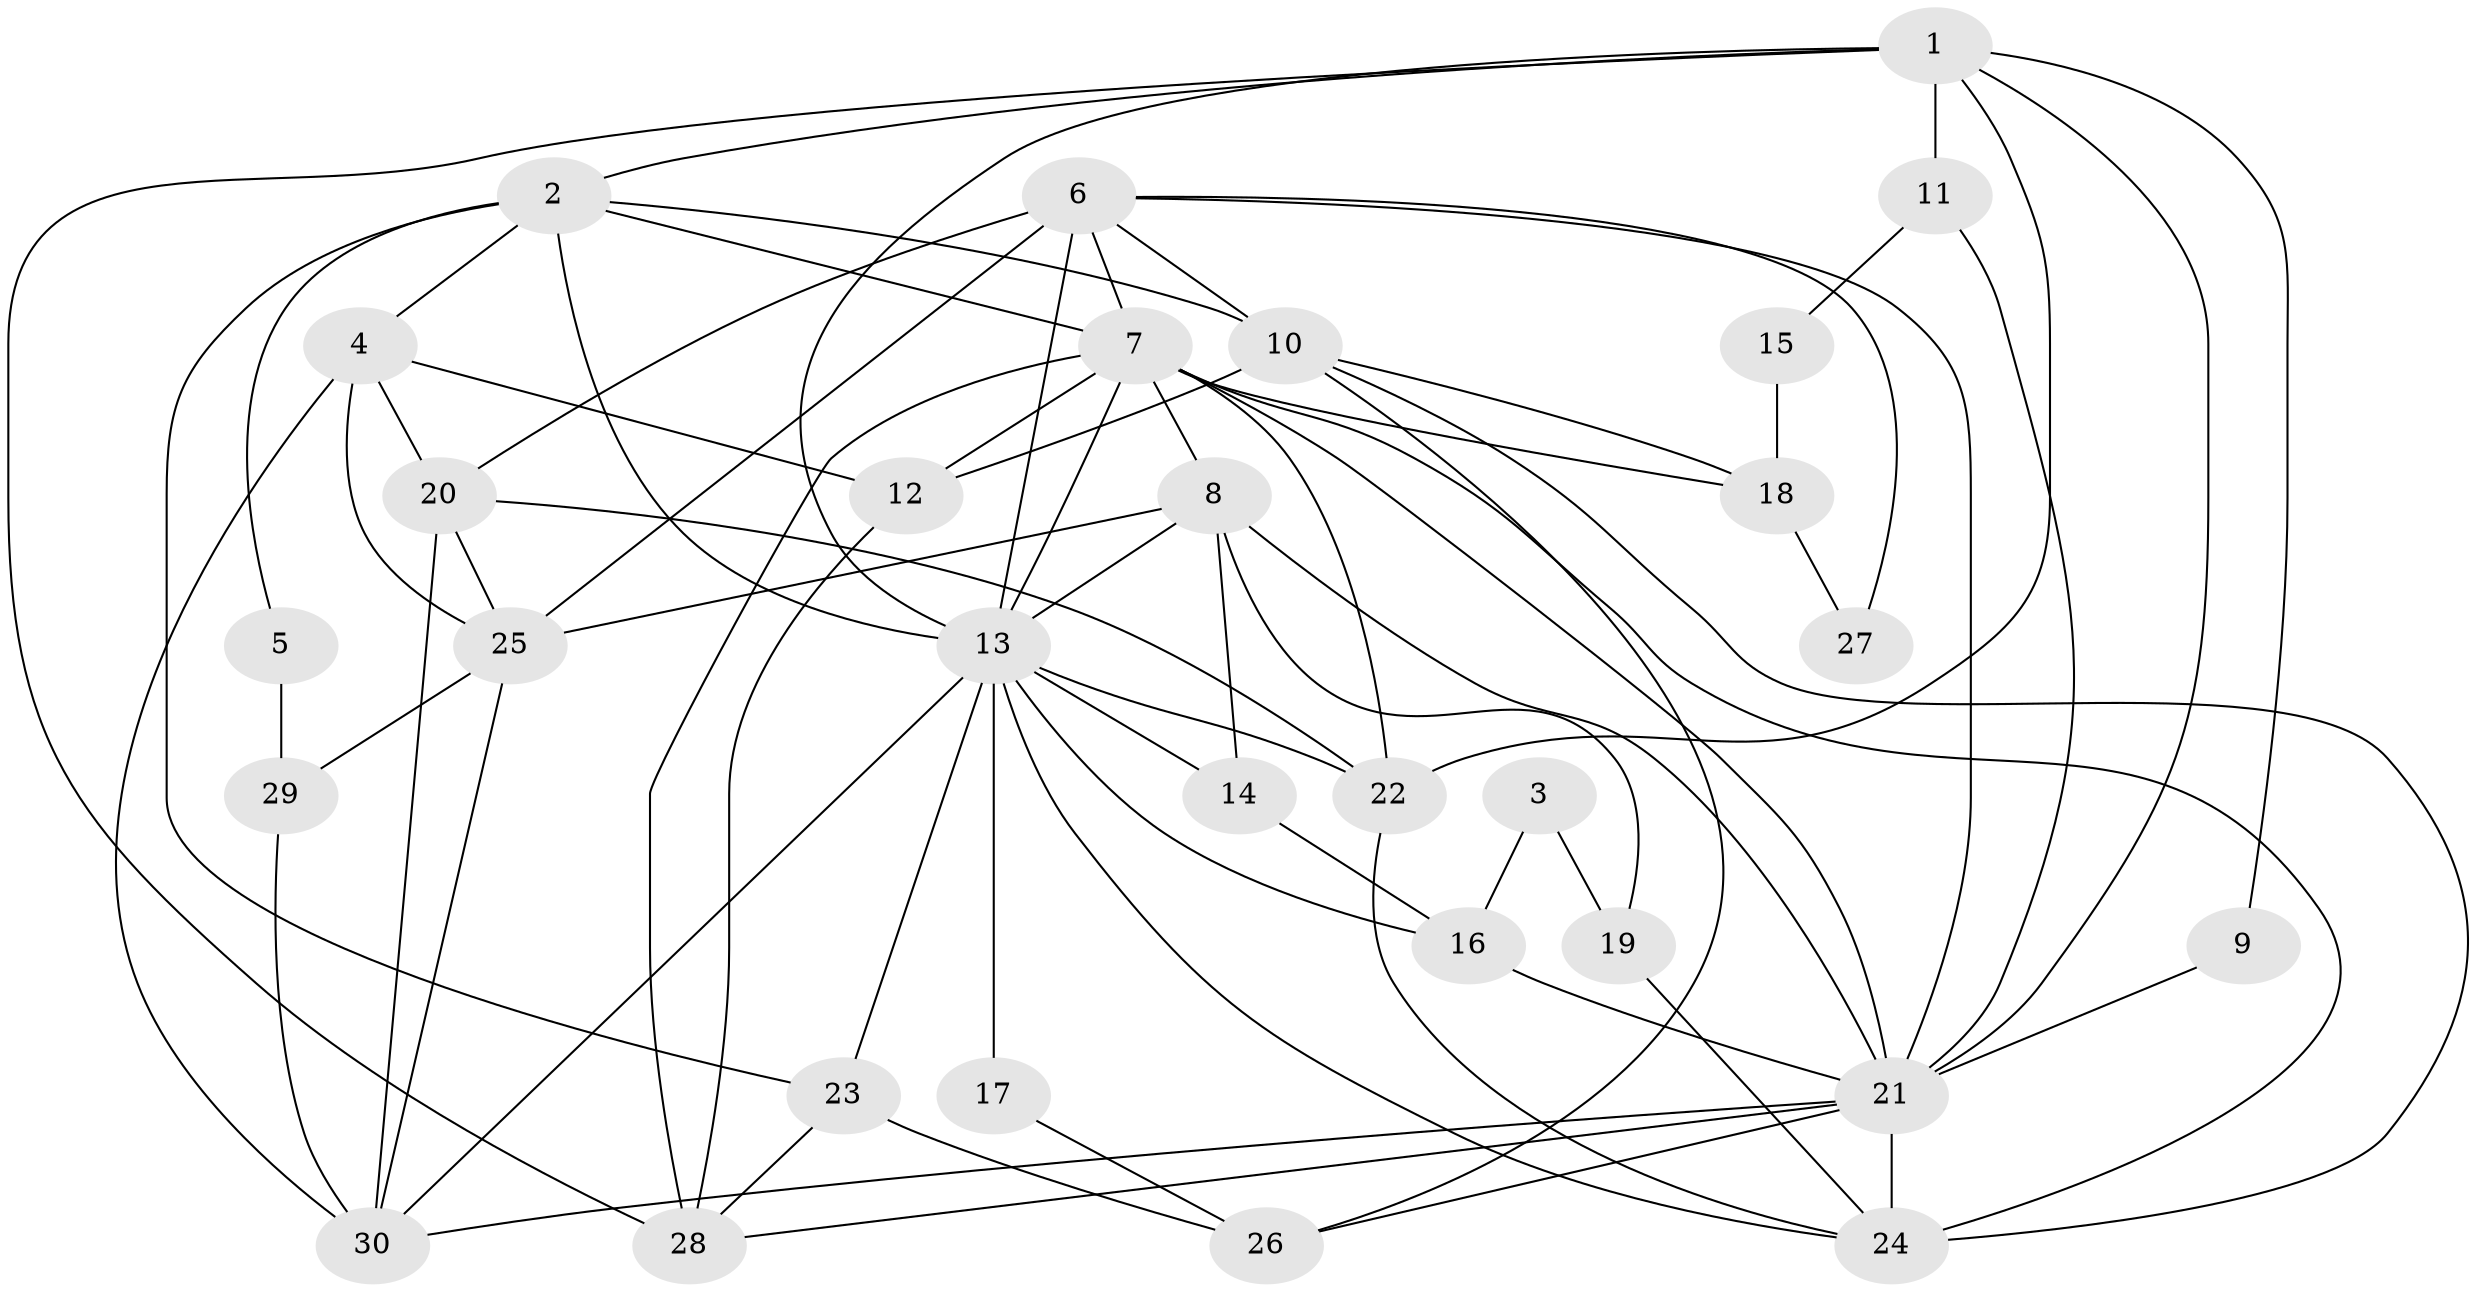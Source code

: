 // original degree distribution, {3: 0.3389830508474576, 7: 0.06779661016949153, 2: 0.0847457627118644, 5: 0.1694915254237288, 4: 0.2711864406779661, 6: 0.06779661016949153}
// Generated by graph-tools (version 1.1) at 2025/36/03/09/25 02:36:03]
// undirected, 30 vertices, 74 edges
graph export_dot {
graph [start="1"]
  node [color=gray90,style=filled];
  1;
  2;
  3;
  4;
  5;
  6;
  7;
  8;
  9;
  10;
  11;
  12;
  13;
  14;
  15;
  16;
  17;
  18;
  19;
  20;
  21;
  22;
  23;
  24;
  25;
  26;
  27;
  28;
  29;
  30;
  1 -- 2 [weight=1.0];
  1 -- 9 [weight=1.0];
  1 -- 11 [weight=1.0];
  1 -- 13 [weight=1.0];
  1 -- 21 [weight=1.0];
  1 -- 22 [weight=1.0];
  1 -- 28 [weight=1.0];
  2 -- 4 [weight=1.0];
  2 -- 5 [weight=1.0];
  2 -- 7 [weight=1.0];
  2 -- 10 [weight=1.0];
  2 -- 13 [weight=1.0];
  2 -- 23 [weight=1.0];
  3 -- 16 [weight=1.0];
  3 -- 19 [weight=1.0];
  4 -- 12 [weight=1.0];
  4 -- 20 [weight=1.0];
  4 -- 25 [weight=1.0];
  4 -- 30 [weight=1.0];
  5 -- 29 [weight=1.0];
  6 -- 7 [weight=1.0];
  6 -- 10 [weight=1.0];
  6 -- 13 [weight=2.0];
  6 -- 20 [weight=1.0];
  6 -- 21 [weight=1.0];
  6 -- 25 [weight=1.0];
  6 -- 27 [weight=1.0];
  7 -- 8 [weight=1.0];
  7 -- 12 [weight=1.0];
  7 -- 13 [weight=2.0];
  7 -- 18 [weight=1.0];
  7 -- 21 [weight=1.0];
  7 -- 22 [weight=1.0];
  7 -- 24 [weight=2.0];
  7 -- 28 [weight=2.0];
  8 -- 13 [weight=1.0];
  8 -- 14 [weight=1.0];
  8 -- 19 [weight=1.0];
  8 -- 21 [weight=1.0];
  8 -- 25 [weight=2.0];
  9 -- 21 [weight=2.0];
  10 -- 12 [weight=2.0];
  10 -- 18 [weight=1.0];
  10 -- 24 [weight=1.0];
  10 -- 26 [weight=1.0];
  11 -- 15 [weight=1.0];
  11 -- 21 [weight=2.0];
  12 -- 28 [weight=1.0];
  13 -- 14 [weight=1.0];
  13 -- 16 [weight=1.0];
  13 -- 17 [weight=1.0];
  13 -- 22 [weight=2.0];
  13 -- 23 [weight=1.0];
  13 -- 24 [weight=1.0];
  13 -- 30 [weight=1.0];
  14 -- 16 [weight=1.0];
  15 -- 18 [weight=1.0];
  16 -- 21 [weight=2.0];
  17 -- 26 [weight=1.0];
  18 -- 27 [weight=1.0];
  19 -- 24 [weight=1.0];
  20 -- 22 [weight=1.0];
  20 -- 25 [weight=1.0];
  20 -- 30 [weight=1.0];
  21 -- 24 [weight=1.0];
  21 -- 26 [weight=1.0];
  21 -- 28 [weight=1.0];
  21 -- 30 [weight=1.0];
  22 -- 24 [weight=1.0];
  23 -- 26 [weight=1.0];
  23 -- 28 [weight=1.0];
  25 -- 29 [weight=1.0];
  25 -- 30 [weight=1.0];
  29 -- 30 [weight=1.0];
}
